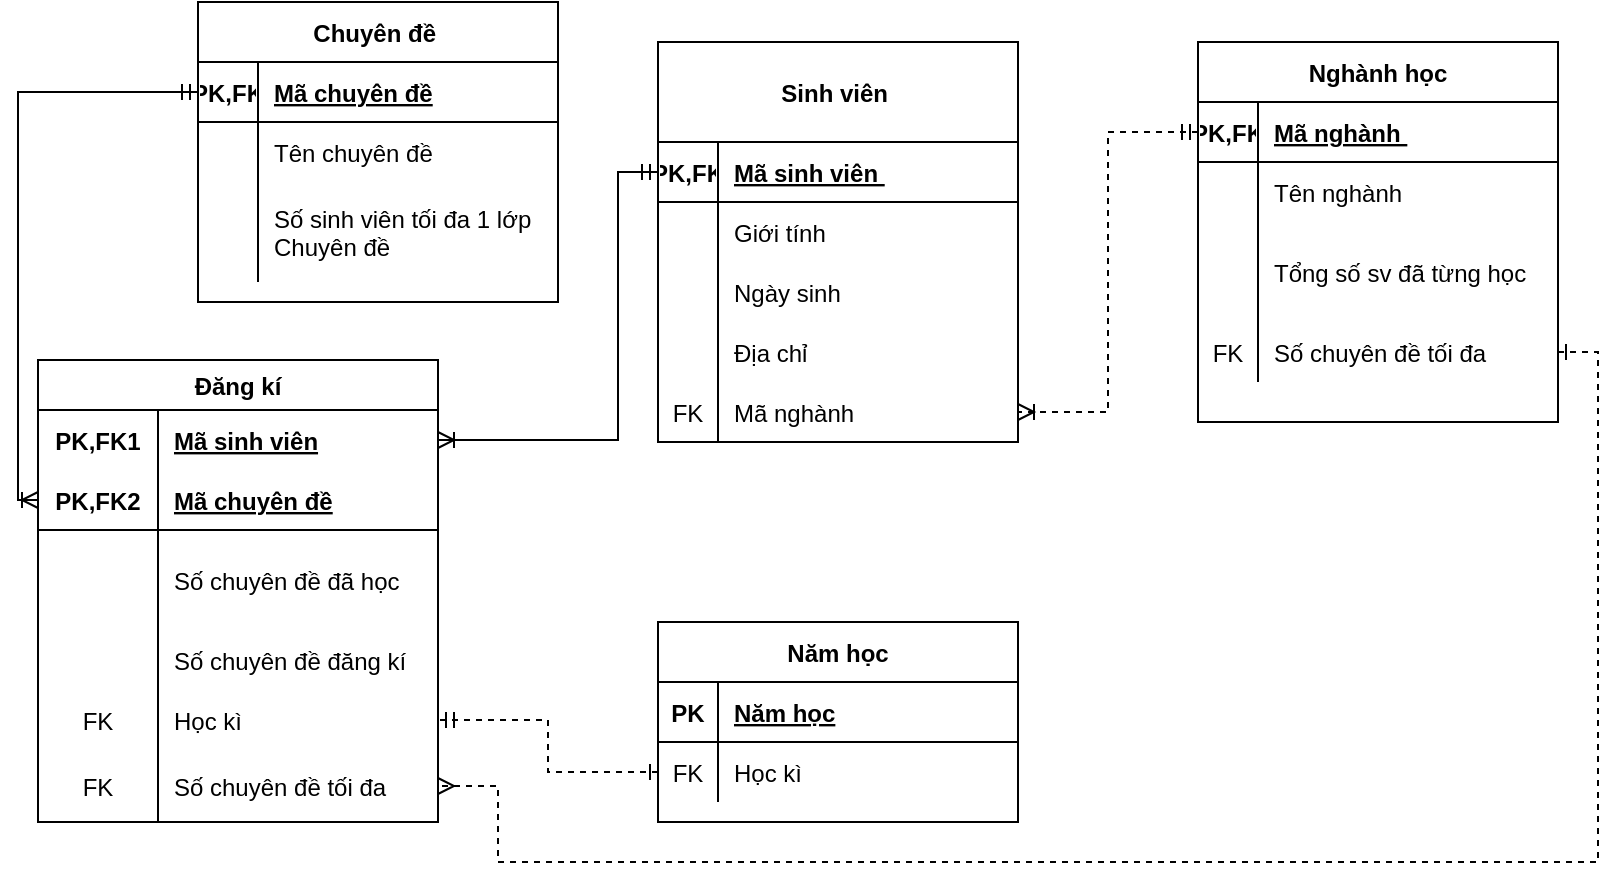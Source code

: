 <mxfile version="14.8.0" type="github">
  <diagram id="2BMdUJDaaUawKScSyotm" name="Page-1">
    <mxGraphModel dx="652" dy="1106" grid="1" gridSize="10" guides="1" tooltips="1" connect="1" arrows="1" fold="1" page="1" pageScale="1" pageWidth="827" pageHeight="1169" math="0" shadow="0">
      <root>
        <mxCell id="0" />
        <mxCell id="1" parent="0" />
        <mxCell id="oo57pv4aSS4ao6eHqDRw-1" value="Chuyên đề " style="shape=table;startSize=30;container=1;collapsible=1;childLayout=tableLayout;fixedRows=1;rowLines=0;fontStyle=1;align=center;resizeLast=1;" vertex="1" parent="1">
          <mxGeometry x="100" y="20" width="180" height="150" as="geometry" />
        </mxCell>
        <mxCell id="oo57pv4aSS4ao6eHqDRw-2" value="" style="shape=partialRectangle;collapsible=0;dropTarget=0;pointerEvents=0;fillColor=none;top=0;left=0;bottom=1;right=0;points=[[0,0.5],[1,0.5]];portConstraint=eastwest;" vertex="1" parent="oo57pv4aSS4ao6eHqDRw-1">
          <mxGeometry y="30" width="180" height="30" as="geometry" />
        </mxCell>
        <mxCell id="oo57pv4aSS4ao6eHqDRw-3" value="PK,FK" style="shape=partialRectangle;connectable=0;fillColor=none;top=0;left=0;bottom=0;right=0;fontStyle=1;overflow=hidden;" vertex="1" parent="oo57pv4aSS4ao6eHqDRw-2">
          <mxGeometry width="30" height="30" as="geometry" />
        </mxCell>
        <mxCell id="oo57pv4aSS4ao6eHqDRw-4" value="Mã chuyên đề" style="shape=partialRectangle;connectable=0;fillColor=none;top=0;left=0;bottom=0;right=0;align=left;spacingLeft=6;fontStyle=5;overflow=hidden;" vertex="1" parent="oo57pv4aSS4ao6eHqDRw-2">
          <mxGeometry x="30" width="150" height="30" as="geometry" />
        </mxCell>
        <mxCell id="oo57pv4aSS4ao6eHqDRw-5" value="" style="shape=partialRectangle;collapsible=0;dropTarget=0;pointerEvents=0;fillColor=none;top=0;left=0;bottom=0;right=0;points=[[0,0.5],[1,0.5]];portConstraint=eastwest;" vertex="1" parent="oo57pv4aSS4ao6eHqDRw-1">
          <mxGeometry y="60" width="180" height="30" as="geometry" />
        </mxCell>
        <mxCell id="oo57pv4aSS4ao6eHqDRw-6" value="" style="shape=partialRectangle;connectable=0;fillColor=none;top=0;left=0;bottom=0;right=0;editable=1;overflow=hidden;" vertex="1" parent="oo57pv4aSS4ao6eHqDRw-5">
          <mxGeometry width="30" height="30" as="geometry" />
        </mxCell>
        <mxCell id="oo57pv4aSS4ao6eHqDRw-7" value="Tên chuyên đề" style="shape=partialRectangle;connectable=0;fillColor=none;top=0;left=0;bottom=0;right=0;align=left;spacingLeft=6;overflow=hidden;" vertex="1" parent="oo57pv4aSS4ao6eHqDRw-5">
          <mxGeometry x="30" width="150" height="30" as="geometry" />
        </mxCell>
        <mxCell id="oo57pv4aSS4ao6eHqDRw-8" value="" style="shape=partialRectangle;collapsible=0;dropTarget=0;pointerEvents=0;fillColor=none;top=0;left=0;bottom=0;right=0;points=[[0,0.5],[1,0.5]];portConstraint=eastwest;" vertex="1" parent="oo57pv4aSS4ao6eHqDRw-1">
          <mxGeometry y="90" width="180" height="50" as="geometry" />
        </mxCell>
        <mxCell id="oo57pv4aSS4ao6eHqDRw-9" value="" style="shape=partialRectangle;connectable=0;fillColor=none;top=0;left=0;bottom=0;right=0;editable=1;overflow=hidden;" vertex="1" parent="oo57pv4aSS4ao6eHqDRw-8">
          <mxGeometry width="30" height="50" as="geometry" />
        </mxCell>
        <mxCell id="oo57pv4aSS4ao6eHqDRw-10" value="Số sinh viên tối đa 1 lớp &#xa;Chuyên đề" style="shape=partialRectangle;connectable=0;fillColor=none;top=0;left=0;bottom=0;right=0;align=left;spacingLeft=6;overflow=hidden;" vertex="1" parent="oo57pv4aSS4ao6eHqDRw-8">
          <mxGeometry x="30" width="150" height="50" as="geometry" />
        </mxCell>
        <mxCell id="oo57pv4aSS4ao6eHqDRw-27" value="Sinh viên " style="shape=table;startSize=50;container=1;collapsible=1;childLayout=tableLayout;fixedRows=1;rowLines=0;fontStyle=1;align=center;resizeLast=1;" vertex="1" parent="1">
          <mxGeometry x="330" y="40" width="180" height="200" as="geometry" />
        </mxCell>
        <mxCell id="oo57pv4aSS4ao6eHqDRw-28" value="" style="shape=partialRectangle;collapsible=0;dropTarget=0;pointerEvents=0;fillColor=none;top=0;left=0;bottom=1;right=0;points=[[0,0.5],[1,0.5]];portConstraint=eastwest;" vertex="1" parent="oo57pv4aSS4ao6eHqDRw-27">
          <mxGeometry y="50" width="180" height="30" as="geometry" />
        </mxCell>
        <mxCell id="oo57pv4aSS4ao6eHqDRw-29" value="PK,FK" style="shape=partialRectangle;connectable=0;fillColor=none;top=0;left=0;bottom=0;right=0;fontStyle=1;overflow=hidden;" vertex="1" parent="oo57pv4aSS4ao6eHqDRw-28">
          <mxGeometry width="30" height="30" as="geometry" />
        </mxCell>
        <mxCell id="oo57pv4aSS4ao6eHqDRw-30" value="Mã sinh viên " style="shape=partialRectangle;connectable=0;fillColor=none;top=0;left=0;bottom=0;right=0;align=left;spacingLeft=6;fontStyle=5;overflow=hidden;" vertex="1" parent="oo57pv4aSS4ao6eHqDRw-28">
          <mxGeometry x="30" width="150" height="30" as="geometry" />
        </mxCell>
        <mxCell id="oo57pv4aSS4ao6eHqDRw-31" value="" style="shape=partialRectangle;collapsible=0;dropTarget=0;pointerEvents=0;fillColor=none;top=0;left=0;bottom=0;right=0;points=[[0,0.5],[1,0.5]];portConstraint=eastwest;" vertex="1" parent="oo57pv4aSS4ao6eHqDRw-27">
          <mxGeometry y="80" width="180" height="30" as="geometry" />
        </mxCell>
        <mxCell id="oo57pv4aSS4ao6eHqDRw-32" value="" style="shape=partialRectangle;connectable=0;fillColor=none;top=0;left=0;bottom=0;right=0;editable=1;overflow=hidden;" vertex="1" parent="oo57pv4aSS4ao6eHqDRw-31">
          <mxGeometry width="30" height="30" as="geometry" />
        </mxCell>
        <mxCell id="oo57pv4aSS4ao6eHqDRw-33" value="Giới tính" style="shape=partialRectangle;connectable=0;fillColor=none;top=0;left=0;bottom=0;right=0;align=left;spacingLeft=6;overflow=hidden;" vertex="1" parent="oo57pv4aSS4ao6eHqDRw-31">
          <mxGeometry x="30" width="150" height="30" as="geometry" />
        </mxCell>
        <mxCell id="oo57pv4aSS4ao6eHqDRw-34" value="" style="shape=partialRectangle;collapsible=0;dropTarget=0;pointerEvents=0;fillColor=none;top=0;left=0;bottom=0;right=0;points=[[0,0.5],[1,0.5]];portConstraint=eastwest;" vertex="1" parent="oo57pv4aSS4ao6eHqDRw-27">
          <mxGeometry y="110" width="180" height="30" as="geometry" />
        </mxCell>
        <mxCell id="oo57pv4aSS4ao6eHqDRw-35" value="" style="shape=partialRectangle;connectable=0;fillColor=none;top=0;left=0;bottom=0;right=0;editable=1;overflow=hidden;" vertex="1" parent="oo57pv4aSS4ao6eHqDRw-34">
          <mxGeometry width="30" height="30" as="geometry" />
        </mxCell>
        <mxCell id="oo57pv4aSS4ao6eHqDRw-36" value="Ngày sinh" style="shape=partialRectangle;connectable=0;fillColor=none;top=0;left=0;bottom=0;right=0;align=left;spacingLeft=6;overflow=hidden;" vertex="1" parent="oo57pv4aSS4ao6eHqDRw-34">
          <mxGeometry x="30" width="150" height="30" as="geometry" />
        </mxCell>
        <mxCell id="oo57pv4aSS4ao6eHqDRw-37" value="" style="shape=partialRectangle;collapsible=0;dropTarget=0;pointerEvents=0;fillColor=none;top=0;left=0;bottom=0;right=0;points=[[0,0.5],[1,0.5]];portConstraint=eastwest;" vertex="1" parent="oo57pv4aSS4ao6eHqDRw-27">
          <mxGeometry y="140" width="180" height="30" as="geometry" />
        </mxCell>
        <mxCell id="oo57pv4aSS4ao6eHqDRw-38" value="" style="shape=partialRectangle;connectable=0;fillColor=none;top=0;left=0;bottom=0;right=0;editable=1;overflow=hidden;" vertex="1" parent="oo57pv4aSS4ao6eHqDRw-37">
          <mxGeometry width="30" height="30" as="geometry" />
        </mxCell>
        <mxCell id="oo57pv4aSS4ao6eHqDRw-39" value="Địa chỉ" style="shape=partialRectangle;connectable=0;fillColor=none;top=0;left=0;bottom=0;right=0;align=left;spacingLeft=6;overflow=hidden;" vertex="1" parent="oo57pv4aSS4ao6eHqDRw-37">
          <mxGeometry x="30" width="150" height="30" as="geometry" />
        </mxCell>
        <mxCell id="oo57pv4aSS4ao6eHqDRw-66" value="" style="shape=partialRectangle;collapsible=0;dropTarget=0;pointerEvents=0;fillColor=none;top=0;left=0;bottom=0;right=0;points=[[0,0.5],[1,0.5]];portConstraint=eastwest;" vertex="1" parent="oo57pv4aSS4ao6eHqDRw-27">
          <mxGeometry y="170" width="180" height="30" as="geometry" />
        </mxCell>
        <mxCell id="oo57pv4aSS4ao6eHqDRw-67" value="FK" style="shape=partialRectangle;connectable=0;fillColor=none;top=0;left=0;bottom=0;right=0;editable=1;overflow=hidden;" vertex="1" parent="oo57pv4aSS4ao6eHqDRw-66">
          <mxGeometry width="30" height="30" as="geometry" />
        </mxCell>
        <mxCell id="oo57pv4aSS4ao6eHqDRw-68" value="Mã nghành" style="shape=partialRectangle;connectable=0;fillColor=none;top=0;left=0;bottom=0;right=0;align=left;spacingLeft=6;overflow=hidden;" vertex="1" parent="oo57pv4aSS4ao6eHqDRw-66">
          <mxGeometry x="30" width="150" height="30" as="geometry" />
        </mxCell>
        <mxCell id="oo57pv4aSS4ao6eHqDRw-40" value="Nghành học" style="shape=table;startSize=30;container=1;collapsible=1;childLayout=tableLayout;fixedRows=1;rowLines=0;fontStyle=1;align=center;resizeLast=1;" vertex="1" parent="1">
          <mxGeometry x="600" y="40" width="180" height="190" as="geometry" />
        </mxCell>
        <mxCell id="oo57pv4aSS4ao6eHqDRw-41" value="" style="shape=partialRectangle;collapsible=0;dropTarget=0;pointerEvents=0;fillColor=none;top=0;left=0;bottom=1;right=0;points=[[0,0.5],[1,0.5]];portConstraint=eastwest;" vertex="1" parent="oo57pv4aSS4ao6eHqDRw-40">
          <mxGeometry y="30" width="180" height="30" as="geometry" />
        </mxCell>
        <mxCell id="oo57pv4aSS4ao6eHqDRw-42" value="PK,FK" style="shape=partialRectangle;connectable=0;fillColor=none;top=0;left=0;bottom=0;right=0;fontStyle=1;overflow=hidden;" vertex="1" parent="oo57pv4aSS4ao6eHqDRw-41">
          <mxGeometry width="30" height="30" as="geometry" />
        </mxCell>
        <mxCell id="oo57pv4aSS4ao6eHqDRw-43" value="Mã nghành " style="shape=partialRectangle;connectable=0;fillColor=none;top=0;left=0;bottom=0;right=0;align=left;spacingLeft=6;fontStyle=5;overflow=hidden;" vertex="1" parent="oo57pv4aSS4ao6eHqDRw-41">
          <mxGeometry x="30" width="150" height="30" as="geometry" />
        </mxCell>
        <mxCell id="oo57pv4aSS4ao6eHqDRw-44" value="" style="shape=partialRectangle;collapsible=0;dropTarget=0;pointerEvents=0;fillColor=none;top=0;left=0;bottom=0;right=0;points=[[0,0.5],[1,0.5]];portConstraint=eastwest;" vertex="1" parent="oo57pv4aSS4ao6eHqDRw-40">
          <mxGeometry y="60" width="180" height="30" as="geometry" />
        </mxCell>
        <mxCell id="oo57pv4aSS4ao6eHqDRw-45" value="" style="shape=partialRectangle;connectable=0;fillColor=none;top=0;left=0;bottom=0;right=0;editable=1;overflow=hidden;" vertex="1" parent="oo57pv4aSS4ao6eHqDRw-44">
          <mxGeometry width="30" height="30" as="geometry" />
        </mxCell>
        <mxCell id="oo57pv4aSS4ao6eHqDRw-46" value="Tên nghành" style="shape=partialRectangle;connectable=0;fillColor=none;top=0;left=0;bottom=0;right=0;align=left;spacingLeft=6;overflow=hidden;" vertex="1" parent="oo57pv4aSS4ao6eHqDRw-44">
          <mxGeometry x="30" width="150" height="30" as="geometry" />
        </mxCell>
        <mxCell id="oo57pv4aSS4ao6eHqDRw-50" value="" style="shape=partialRectangle;collapsible=0;dropTarget=0;pointerEvents=0;fillColor=none;top=0;left=0;bottom=0;right=0;points=[[0,0.5],[1,0.5]];portConstraint=eastwest;" vertex="1" parent="oo57pv4aSS4ao6eHqDRw-40">
          <mxGeometry y="90" width="180" height="50" as="geometry" />
        </mxCell>
        <mxCell id="oo57pv4aSS4ao6eHqDRw-51" value="" style="shape=partialRectangle;connectable=0;fillColor=none;top=0;left=0;bottom=0;right=0;editable=1;overflow=hidden;" vertex="1" parent="oo57pv4aSS4ao6eHqDRw-50">
          <mxGeometry width="30" height="50" as="geometry" />
        </mxCell>
        <mxCell id="oo57pv4aSS4ao6eHqDRw-52" value="Tổng số sv đã từng học" style="shape=partialRectangle;connectable=0;fillColor=none;top=0;left=0;bottom=0;right=0;align=left;spacingLeft=6;overflow=hidden;" vertex="1" parent="oo57pv4aSS4ao6eHqDRw-50">
          <mxGeometry x="30" width="150" height="50" as="geometry" />
        </mxCell>
        <mxCell id="oo57pv4aSS4ao6eHqDRw-47" value="" style="shape=partialRectangle;collapsible=0;dropTarget=0;pointerEvents=0;fillColor=none;top=0;left=0;bottom=0;right=0;points=[[0,0.5],[1,0.5]];portConstraint=eastwest;" vertex="1" parent="oo57pv4aSS4ao6eHqDRw-40">
          <mxGeometry y="140" width="180" height="30" as="geometry" />
        </mxCell>
        <mxCell id="oo57pv4aSS4ao6eHqDRw-48" value="FK" style="shape=partialRectangle;connectable=0;fillColor=none;top=0;left=0;bottom=0;right=0;editable=1;overflow=hidden;" vertex="1" parent="oo57pv4aSS4ao6eHqDRw-47">
          <mxGeometry width="30" height="30" as="geometry" />
        </mxCell>
        <mxCell id="oo57pv4aSS4ao6eHqDRw-49" value="Số chuyên đề tối đa " style="shape=partialRectangle;connectable=0;fillColor=none;top=0;left=0;bottom=0;right=0;align=left;spacingLeft=6;overflow=hidden;" vertex="1" parent="oo57pv4aSS4ao6eHqDRw-47">
          <mxGeometry x="30" width="150" height="30" as="geometry" />
        </mxCell>
        <mxCell id="oo57pv4aSS4ao6eHqDRw-53" value="Năm học" style="shape=table;startSize=30;container=1;collapsible=1;childLayout=tableLayout;fixedRows=1;rowLines=0;fontStyle=1;align=center;resizeLast=1;" vertex="1" parent="1">
          <mxGeometry x="330" y="330" width="180" height="100" as="geometry" />
        </mxCell>
        <mxCell id="oo57pv4aSS4ao6eHqDRw-54" value="" style="shape=partialRectangle;collapsible=0;dropTarget=0;pointerEvents=0;fillColor=none;top=0;left=0;bottom=1;right=0;points=[[0,0.5],[1,0.5]];portConstraint=eastwest;" vertex="1" parent="oo57pv4aSS4ao6eHqDRw-53">
          <mxGeometry y="30" width="180" height="30" as="geometry" />
        </mxCell>
        <mxCell id="oo57pv4aSS4ao6eHqDRw-55" value="PK" style="shape=partialRectangle;connectable=0;fillColor=none;top=0;left=0;bottom=0;right=0;fontStyle=1;overflow=hidden;" vertex="1" parent="oo57pv4aSS4ao6eHqDRw-54">
          <mxGeometry width="30" height="30" as="geometry" />
        </mxCell>
        <mxCell id="oo57pv4aSS4ao6eHqDRw-56" value="Năm học" style="shape=partialRectangle;connectable=0;fillColor=none;top=0;left=0;bottom=0;right=0;align=left;spacingLeft=6;fontStyle=5;overflow=hidden;" vertex="1" parent="oo57pv4aSS4ao6eHqDRw-54">
          <mxGeometry x="30" width="150" height="30" as="geometry" />
        </mxCell>
        <mxCell id="oo57pv4aSS4ao6eHqDRw-57" value="" style="shape=partialRectangle;collapsible=0;dropTarget=0;pointerEvents=0;fillColor=none;top=0;left=0;bottom=0;right=0;points=[[0,0.5],[1,0.5]];portConstraint=eastwest;" vertex="1" parent="oo57pv4aSS4ao6eHqDRw-53">
          <mxGeometry y="60" width="180" height="30" as="geometry" />
        </mxCell>
        <mxCell id="oo57pv4aSS4ao6eHqDRw-58" value="FK" style="shape=partialRectangle;connectable=0;fillColor=none;top=0;left=0;bottom=0;right=0;editable=1;overflow=hidden;" vertex="1" parent="oo57pv4aSS4ao6eHqDRw-57">
          <mxGeometry width="30" height="30" as="geometry" />
        </mxCell>
        <mxCell id="oo57pv4aSS4ao6eHqDRw-59" value="Học kì" style="shape=partialRectangle;connectable=0;fillColor=none;top=0;left=0;bottom=0;right=0;align=left;spacingLeft=6;overflow=hidden;" vertex="1" parent="oo57pv4aSS4ao6eHqDRw-57">
          <mxGeometry x="30" width="150" height="30" as="geometry" />
        </mxCell>
        <mxCell id="oo57pv4aSS4ao6eHqDRw-69" value="Đăng kí" style="shape=table;startSize=25;container=1;collapsible=1;childLayout=tableLayout;fixedRows=1;rowLines=0;fontStyle=1;align=center;resizeLast=1;" vertex="1" parent="1">
          <mxGeometry x="20" y="199" width="200" height="231" as="geometry" />
        </mxCell>
        <mxCell id="oo57pv4aSS4ao6eHqDRw-70" value="" style="shape=partialRectangle;collapsible=0;dropTarget=0;pointerEvents=0;fillColor=none;top=0;left=0;bottom=0;right=0;points=[[0,0.5],[1,0.5]];portConstraint=eastwest;" vertex="1" parent="oo57pv4aSS4ao6eHqDRw-69">
          <mxGeometry y="25" width="200" height="30" as="geometry" />
        </mxCell>
        <mxCell id="oo57pv4aSS4ao6eHqDRw-71" value="PK,FK1" style="shape=partialRectangle;connectable=0;fillColor=none;top=0;left=0;bottom=0;right=0;fontStyle=1;overflow=hidden;" vertex="1" parent="oo57pv4aSS4ao6eHqDRw-70">
          <mxGeometry width="60" height="30" as="geometry" />
        </mxCell>
        <mxCell id="oo57pv4aSS4ao6eHqDRw-72" value="Mã sinh viên" style="shape=partialRectangle;connectable=0;fillColor=none;top=0;left=0;bottom=0;right=0;align=left;spacingLeft=6;fontStyle=5;overflow=hidden;" vertex="1" parent="oo57pv4aSS4ao6eHqDRw-70">
          <mxGeometry x="60" width="140" height="30" as="geometry" />
        </mxCell>
        <mxCell id="oo57pv4aSS4ao6eHqDRw-73" value="" style="shape=partialRectangle;collapsible=0;dropTarget=0;pointerEvents=0;fillColor=none;top=0;left=0;bottom=1;right=0;points=[[0,0.5],[1,0.5]];portConstraint=eastwest;" vertex="1" parent="oo57pv4aSS4ao6eHqDRw-69">
          <mxGeometry y="55" width="200" height="30" as="geometry" />
        </mxCell>
        <mxCell id="oo57pv4aSS4ao6eHqDRw-74" value="PK,FK2" style="shape=partialRectangle;connectable=0;fillColor=none;top=0;left=0;bottom=0;right=0;fontStyle=1;overflow=hidden;" vertex="1" parent="oo57pv4aSS4ao6eHqDRw-73">
          <mxGeometry width="60" height="30" as="geometry" />
        </mxCell>
        <mxCell id="oo57pv4aSS4ao6eHqDRw-75" value="Mã chuyên đề" style="shape=partialRectangle;connectable=0;fillColor=none;top=0;left=0;bottom=0;right=0;align=left;spacingLeft=6;fontStyle=5;overflow=hidden;" vertex="1" parent="oo57pv4aSS4ao6eHqDRw-73">
          <mxGeometry x="60" width="140" height="30" as="geometry" />
        </mxCell>
        <mxCell id="oo57pv4aSS4ao6eHqDRw-76" value="" style="shape=partialRectangle;collapsible=0;dropTarget=0;pointerEvents=0;fillColor=none;top=0;left=0;bottom=0;right=0;points=[[0,0.5],[1,0.5]];portConstraint=eastwest;" vertex="1" parent="oo57pv4aSS4ao6eHqDRw-69">
          <mxGeometry y="85" width="200" height="50" as="geometry" />
        </mxCell>
        <mxCell id="oo57pv4aSS4ao6eHqDRw-77" value="" style="shape=partialRectangle;connectable=0;fillColor=none;top=0;left=0;bottom=0;right=0;editable=1;overflow=hidden;" vertex="1" parent="oo57pv4aSS4ao6eHqDRw-76">
          <mxGeometry width="60" height="50" as="geometry" />
        </mxCell>
        <mxCell id="oo57pv4aSS4ao6eHqDRw-78" value="Số chuyên đề đã học" style="shape=partialRectangle;connectable=0;fillColor=none;top=0;left=0;bottom=0;right=0;align=left;spacingLeft=6;overflow=hidden;" vertex="1" parent="oo57pv4aSS4ao6eHqDRw-76">
          <mxGeometry x="60" width="140" height="50" as="geometry" />
        </mxCell>
        <mxCell id="oo57pv4aSS4ao6eHqDRw-91" value="" style="shape=partialRectangle;collapsible=0;dropTarget=0;pointerEvents=0;fillColor=none;top=0;left=0;bottom=0;right=0;points=[[0,0.5],[1,0.5]];portConstraint=eastwest;" vertex="1" parent="oo57pv4aSS4ao6eHqDRw-69">
          <mxGeometry y="135" width="200" height="30" as="geometry" />
        </mxCell>
        <mxCell id="oo57pv4aSS4ao6eHqDRw-92" value="" style="shape=partialRectangle;connectable=0;fillColor=none;top=0;left=0;bottom=0;right=0;fontStyle=0;overflow=hidden;" vertex="1" parent="oo57pv4aSS4ao6eHqDRw-91">
          <mxGeometry width="60" height="30" as="geometry" />
        </mxCell>
        <mxCell id="oo57pv4aSS4ao6eHqDRw-93" value="Số chuyên đề đăng kí " style="shape=partialRectangle;connectable=0;fillColor=none;top=0;left=0;bottom=0;right=0;align=left;spacingLeft=6;fontStyle=0;overflow=hidden;" vertex="1" parent="oo57pv4aSS4ao6eHqDRw-91">
          <mxGeometry x="60" width="140" height="30" as="geometry" />
        </mxCell>
        <mxCell id="oo57pv4aSS4ao6eHqDRw-83" value="" style="shape=partialRectangle;collapsible=0;dropTarget=0;pointerEvents=0;fillColor=none;top=0;left=0;bottom=0;right=0;points=[[0,0.5],[1,0.5]];portConstraint=eastwest;" vertex="1" parent="oo57pv4aSS4ao6eHqDRw-69">
          <mxGeometry y="165" width="200" height="30" as="geometry" />
        </mxCell>
        <mxCell id="oo57pv4aSS4ao6eHqDRw-84" value="FK" style="shape=partialRectangle;connectable=0;fillColor=none;top=0;left=0;bottom=0;right=0;fontStyle=0;overflow=hidden;" vertex="1" parent="oo57pv4aSS4ao6eHqDRw-83">
          <mxGeometry width="60" height="30" as="geometry" />
        </mxCell>
        <mxCell id="oo57pv4aSS4ao6eHqDRw-85" value="Học kì" style="shape=partialRectangle;connectable=0;fillColor=none;top=0;left=0;bottom=0;right=0;align=left;spacingLeft=6;fontStyle=0;overflow=hidden;" vertex="1" parent="oo57pv4aSS4ao6eHqDRw-83">
          <mxGeometry x="60" width="140" height="30" as="geometry" />
        </mxCell>
        <mxCell id="oo57pv4aSS4ao6eHqDRw-79" value="" style="shape=partialRectangle;collapsible=0;dropTarget=0;pointerEvents=0;fillColor=none;top=0;left=0;bottom=0;right=0;points=[[0,0.5],[1,0.5]];portConstraint=eastwest;" vertex="1" parent="oo57pv4aSS4ao6eHqDRw-69">
          <mxGeometry y="195" width="200" height="36" as="geometry" />
        </mxCell>
        <mxCell id="oo57pv4aSS4ao6eHqDRw-80" value="FK" style="shape=partialRectangle;connectable=0;fillColor=none;top=0;left=0;bottom=0;right=0;editable=1;overflow=hidden;" vertex="1" parent="oo57pv4aSS4ao6eHqDRw-79">
          <mxGeometry width="60" height="36" as="geometry" />
        </mxCell>
        <mxCell id="oo57pv4aSS4ao6eHqDRw-81" value="Số chuyên đề tối đa" style="shape=partialRectangle;connectable=0;fillColor=none;top=0;left=0;bottom=0;right=0;align=left;spacingLeft=6;overflow=hidden;" vertex="1" parent="oo57pv4aSS4ao6eHqDRw-79">
          <mxGeometry x="60" width="140" height="36" as="geometry" />
        </mxCell>
        <mxCell id="oo57pv4aSS4ao6eHqDRw-101" style="edgeStyle=orthogonalEdgeStyle;rounded=0;orthogonalLoop=1;jettySize=auto;html=1;entryX=1;entryY=0.5;entryDx=0;entryDy=0;dashed=1;startArrow=ERmandOne;startFill=0;endArrow=ERoneToMany;endFill=0;" edge="1" parent="1" source="oo57pv4aSS4ao6eHqDRw-41" target="oo57pv4aSS4ao6eHqDRw-66">
          <mxGeometry relative="1" as="geometry" />
        </mxCell>
        <mxCell id="oo57pv4aSS4ao6eHqDRw-102" style="edgeStyle=orthogonalEdgeStyle;rounded=0;orthogonalLoop=1;jettySize=auto;html=1;entryX=1;entryY=0.5;entryDx=0;entryDy=0;startArrow=ERmandOne;startFill=0;endArrow=ERoneToMany;endFill=0;" edge="1" parent="1" source="oo57pv4aSS4ao6eHqDRw-28" target="oo57pv4aSS4ao6eHqDRw-70">
          <mxGeometry relative="1" as="geometry">
            <Array as="points">
              <mxPoint x="310" y="105" />
              <mxPoint x="310" y="239" />
            </Array>
          </mxGeometry>
        </mxCell>
        <mxCell id="oo57pv4aSS4ao6eHqDRw-103" style="edgeStyle=orthogonalEdgeStyle;rounded=0;orthogonalLoop=1;jettySize=auto;html=1;entryX=0;entryY=0.5;entryDx=0;entryDy=0;startArrow=ERmandOne;startFill=0;endArrow=ERoneToMany;endFill=0;" edge="1" parent="1" source="oo57pv4aSS4ao6eHqDRw-2" target="oo57pv4aSS4ao6eHqDRw-73">
          <mxGeometry relative="1" as="geometry">
            <Array as="points">
              <mxPoint x="10" y="65" />
              <mxPoint x="10" y="269" />
            </Array>
          </mxGeometry>
        </mxCell>
        <mxCell id="oo57pv4aSS4ao6eHqDRw-104" style="edgeStyle=orthogonalEdgeStyle;rounded=0;orthogonalLoop=1;jettySize=auto;html=1;entryX=1;entryY=0.5;entryDx=0;entryDy=0;startArrow=ERone;startFill=0;endArrow=ERmandOne;endFill=0;dashed=1;" edge="1" parent="1" source="oo57pv4aSS4ao6eHqDRw-57" target="oo57pv4aSS4ao6eHqDRw-83">
          <mxGeometry relative="1" as="geometry" />
        </mxCell>
        <mxCell id="oo57pv4aSS4ao6eHqDRw-106" style="edgeStyle=orthogonalEdgeStyle;rounded=0;orthogonalLoop=1;jettySize=auto;html=1;dashed=1;startArrow=ERone;startFill=0;endArrow=ERmany;endFill=0;" edge="1" parent="1" source="oo57pv4aSS4ao6eHqDRw-47" target="oo57pv4aSS4ao6eHqDRw-79">
          <mxGeometry relative="1" as="geometry">
            <Array as="points">
              <mxPoint x="800" y="195" />
              <mxPoint x="800" y="450" />
              <mxPoint x="250" y="450" />
              <mxPoint x="250" y="412" />
            </Array>
          </mxGeometry>
        </mxCell>
      </root>
    </mxGraphModel>
  </diagram>
</mxfile>
